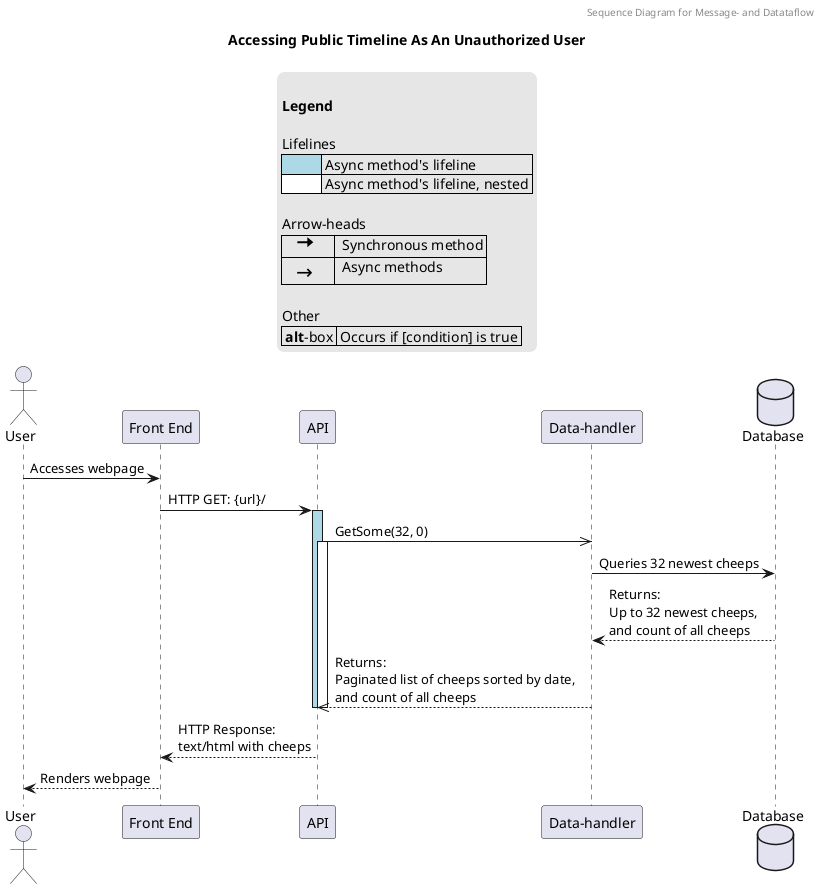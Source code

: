 @startuml

header Sequence Diagram for Message- and Datataflow
Title Accessing Public Timeline As An Unauthorized User

actor "User" as Us
participant "Front End" as Fe
participant "API" as Api
participant "Data-handler" as Dh
database "Database" as Db 

skinparam legend {
  backgroundColor #E6E6E6
  entrySeparator #E6E6E6
  borderColor #FFFFFF
}

legend top

  <b>Legend</b>

  Lifelines
  |     <#LightBlue>       | Async method's lifeline |
  |     <#white>           | Async method's lifeline, nested |

  Arrow-heads
  |    <size:24><&arrow-right></size>|  Synchronous method |
  |    <size:20><U+2192></size>      |  Async methods |

  Other
  | <b>alt</b>-box | Occurs if [condition] is true |
endlegend

Us -> Fe: Accesses webpage
Fe -> Api: HTTP GET: {url}/
Activate Api #LightBlue
    Api ->> Dh: GetSome(32, 0)
    Activate Api 
        Dh -> Db: Queries 32 newest cheeps
        Db --> Dh: Returns:\nUp to 32 newest cheeps,\nand count of all cheeps
        Dh -->> Api: Returns:\nPaginated list of cheeps sorted by date,\nand count of all cheeps
    Deactivate Api
Deactivate Api
Api --> Fe: HTTP Response:\ntext/html with cheeps
Fe --> Us: Renders webpage
@enduml